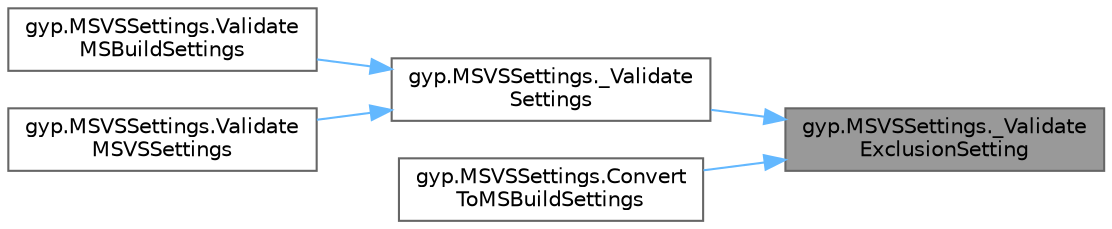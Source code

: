 digraph "gyp.MSVSSettings._ValidateExclusionSetting"
{
 // LATEX_PDF_SIZE
  bgcolor="transparent";
  edge [fontname=Helvetica,fontsize=10,labelfontname=Helvetica,labelfontsize=10];
  node [fontname=Helvetica,fontsize=10,shape=box,height=0.2,width=0.4];
  rankdir="RL";
  Node1 [id="Node000001",label="gyp.MSVSSettings._Validate\lExclusionSetting",height=0.2,width=0.4,color="gray40", fillcolor="grey60", style="filled", fontcolor="black",tooltip=" "];
  Node1 -> Node2 [id="edge5_Node000001_Node000002",dir="back",color="steelblue1",style="solid",tooltip=" "];
  Node2 [id="Node000002",label="gyp.MSVSSettings._Validate\lSettings",height=0.2,width=0.4,color="grey40", fillcolor="white", style="filled",URL="$namespacegyp_1_1_m_s_v_s_settings.html#a2a370591f8af065c83c50101d53e8bb3",tooltip=" "];
  Node2 -> Node3 [id="edge6_Node000002_Node000003",dir="back",color="steelblue1",style="solid",tooltip=" "];
  Node3 [id="Node000003",label="gyp.MSVSSettings.Validate\lMSBuildSettings",height=0.2,width=0.4,color="grey40", fillcolor="white", style="filled",URL="$namespacegyp_1_1_m_s_v_s_settings.html#ace242953f88e9d80e0b7bdf313bc0feb",tooltip=" "];
  Node2 -> Node4 [id="edge7_Node000002_Node000004",dir="back",color="steelblue1",style="solid",tooltip=" "];
  Node4 [id="Node000004",label="gyp.MSVSSettings.Validate\lMSVSSettings",height=0.2,width=0.4,color="grey40", fillcolor="white", style="filled",URL="$namespacegyp_1_1_m_s_v_s_settings.html#ae7143e207e5160c79c61925069ef5e89",tooltip=" "];
  Node1 -> Node5 [id="edge8_Node000001_Node000005",dir="back",color="steelblue1",style="solid",tooltip=" "];
  Node5 [id="Node000005",label="gyp.MSVSSettings.Convert\lToMSBuildSettings",height=0.2,width=0.4,color="grey40", fillcolor="white", style="filled",URL="$namespacegyp_1_1_m_s_v_s_settings.html#a41a911a61fcd01adcc0d55c1e631f769",tooltip=" "];
}
